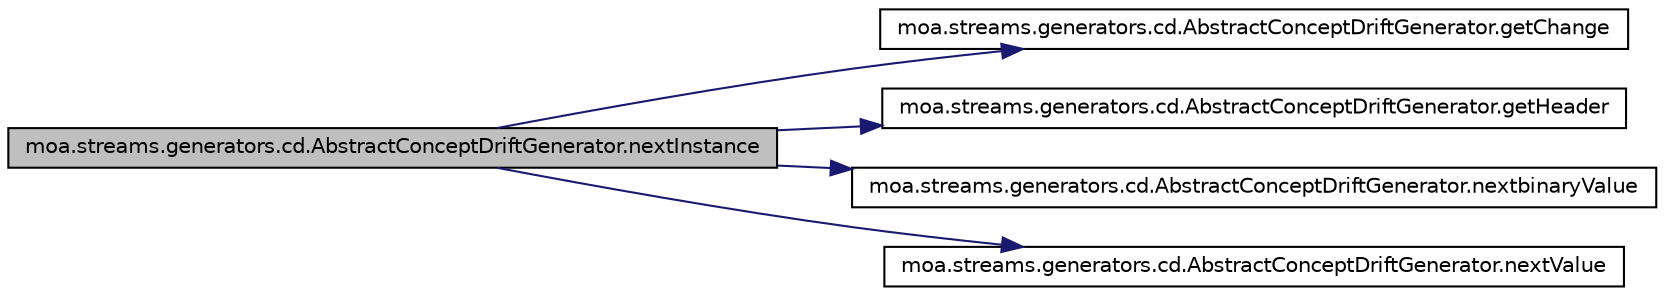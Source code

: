 digraph G
{
  edge [fontname="Helvetica",fontsize="10",labelfontname="Helvetica",labelfontsize="10"];
  node [fontname="Helvetica",fontsize="10",shape=record];
  rankdir=LR;
  Node1 [label="moa.streams.generators.cd.AbstractConceptDriftGenerator.nextInstance",height=0.2,width=0.4,color="black", fillcolor="grey75", style="filled" fontcolor="black"];
  Node1 -> Node2 [color="midnightblue",fontsize="10",style="solid",fontname="Helvetica"];
  Node2 [label="moa.streams.generators.cd.AbstractConceptDriftGenerator.getChange",height=0.2,width=0.4,color="black", fillcolor="white", style="filled",URL="$classmoa_1_1streams_1_1generators_1_1cd_1_1AbstractConceptDriftGenerator.html#ad3bb3b919f2fd04e9583c79e208a8637"];
  Node1 -> Node3 [color="midnightblue",fontsize="10",style="solid",fontname="Helvetica"];
  Node3 [label="moa.streams.generators.cd.AbstractConceptDriftGenerator.getHeader",height=0.2,width=0.4,color="black", fillcolor="white", style="filled",URL="$classmoa_1_1streams_1_1generators_1_1cd_1_1AbstractConceptDriftGenerator.html#ae6d8ac30f8925f097ef2b79318fa8a3a",tooltip="Gets the header of this stream."];
  Node1 -> Node4 [color="midnightblue",fontsize="10",style="solid",fontname="Helvetica"];
  Node4 [label="moa.streams.generators.cd.AbstractConceptDriftGenerator.nextbinaryValue",height=0.2,width=0.4,color="black", fillcolor="white", style="filled",URL="$classmoa_1_1streams_1_1generators_1_1cd_1_1AbstractConceptDriftGenerator.html#a7db725c32bd88bee4d3ae64817a0e788"];
  Node1 -> Node5 [color="midnightblue",fontsize="10",style="solid",fontname="Helvetica"];
  Node5 [label="moa.streams.generators.cd.AbstractConceptDriftGenerator.nextValue",height=0.2,width=0.4,color="black", fillcolor="white", style="filled",URL="$classmoa_1_1streams_1_1generators_1_1cd_1_1AbstractConceptDriftGenerator.html#a325320142fff57ed891f12482dca2ee8"];
}
